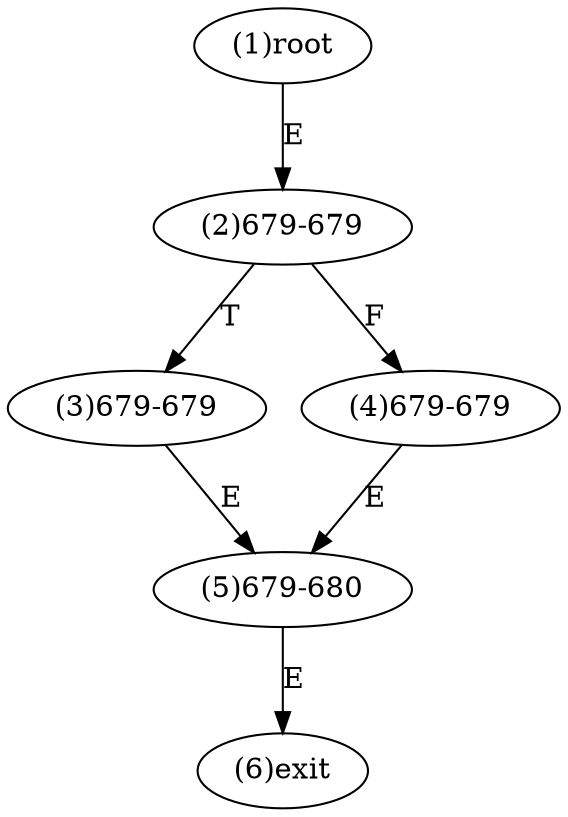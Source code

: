 digraph "" { 
1[ label="(1)root"];
2[ label="(2)679-679"];
3[ label="(3)679-679"];
4[ label="(4)679-679"];
5[ label="(5)679-680"];
6[ label="(6)exit"];
1->2[ label="E"];
2->4[ label="F"];
2->3[ label="T"];
3->5[ label="E"];
4->5[ label="E"];
5->6[ label="E"];
}